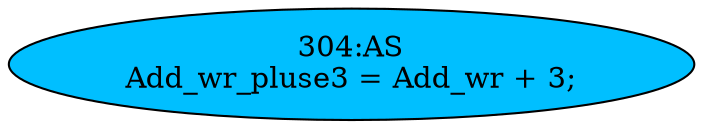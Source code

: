 strict digraph "" {
	node [label="\N"];
	"304:AS"	 [ast="<pyverilog.vparser.ast.Assign object at 0x7fbd1c2d3390>",
		def_var="['Add_wr_pluse3']",
		fillcolor=deepskyblue,
		label="304:AS
Add_wr_pluse3 = Add_wr + 3;",
		statements="[]",
		style=filled,
		typ=Assign,
		use_var="['Add_wr']"];
}
